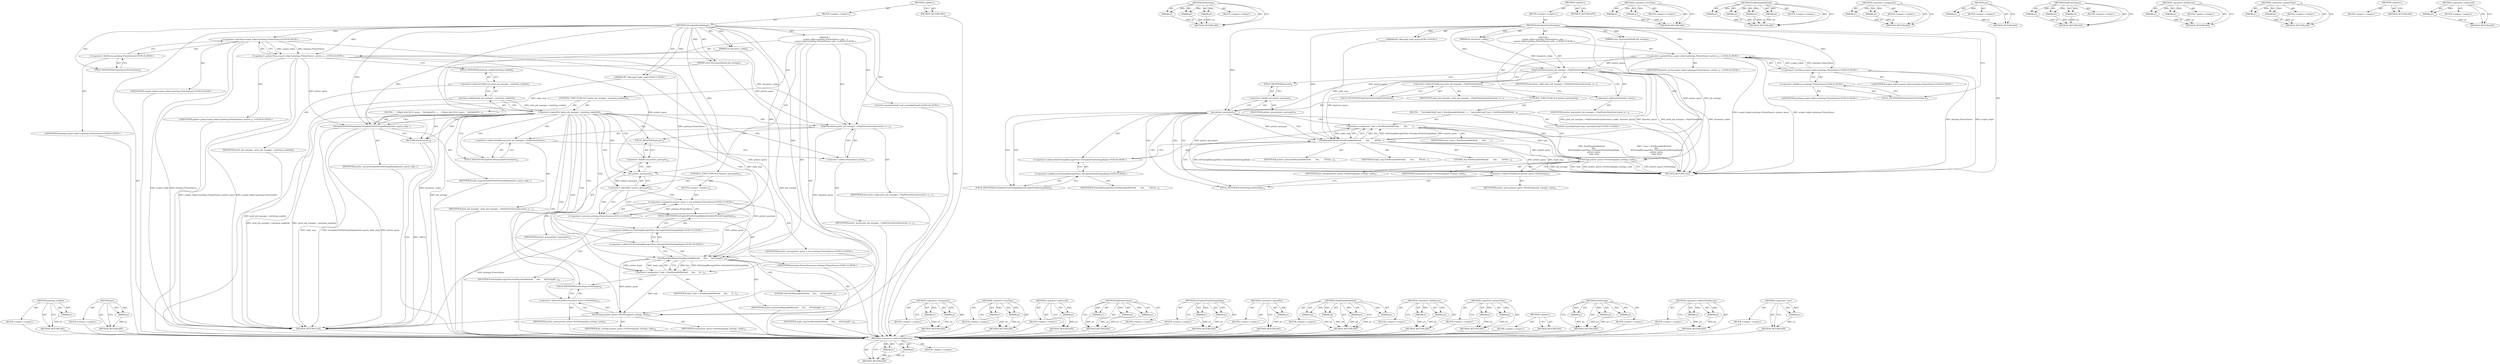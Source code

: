 digraph "&lt;operator&gt;.new" {
vulnerable_96 [label=<(METHOD,&lt;operator&gt;.indirectFieldAccess)>];
vulnerable_97 [label=<(PARAM,p1)>];
vulnerable_98 [label=<(PARAM,p2)>];
vulnerable_99 [label=<(BLOCK,&lt;empty&gt;,&lt;empty&gt;)>];
vulnerable_100 [label=<(METHOD_RETURN,ANY)>];
vulnerable_121 [label=<(METHOD,SetSettings)>];
vulnerable_122 [label=<(PARAM,p1)>];
vulnerable_123 [label=<(PARAM,p2)>];
vulnerable_124 [label=<(PARAM,p3)>];
vulnerable_125 [label=<(BLOCK,&lt;empty&gt;,&lt;empty&gt;)>];
vulnerable_126 [label=<(METHOD_RETURN,ANY)>];
vulnerable_6 [label=<(METHOD,&lt;global&gt;)<SUB>1</SUB>>];
vulnerable_7 [label=<(BLOCK,&lt;empty&gt;,&lt;empty&gt;)<SUB>1</SUB>>];
vulnerable_8 [label=<(METHOD,OnUpdatePrintSettings)<SUB>1</SUB>>];
vulnerable_9 [label=<(PARAM,int document_cookie)<SUB>2</SUB>>];
vulnerable_10 [label=<(PARAM,const DictionaryValue&amp; job_settings)<SUB>2</SUB>>];
vulnerable_11 [label="<(PARAM,IPC::Message* reply_msg)<SUB>3</SUB>>"];
vulnerable_12 [label="<(BLOCK,{
   scoped_refptr&lt;printing::PrinterQuery&gt; prin...,{
   scoped_refptr&lt;printing::PrinterQuery&gt; prin...)<SUB>3</SUB>>"];
vulnerable_13 [label="<(&lt;operator&gt;.greaterThan,scoped_refptr&lt;printing::PrinterQuery&gt; printer_q...)<SUB>4</SUB>>"];
vulnerable_14 [label="<(&lt;operator&gt;.lessThan,scoped_refptr&lt;printing::PrinterQuery)<SUB>4</SUB>>"];
vulnerable_15 [label="<(IDENTIFIER,scoped_refptr,scoped_refptr&lt;printing::PrinterQuery)<SUB>4</SUB>>"];
vulnerable_16 [label="<(&lt;operator&gt;.fieldAccess,printing::PrinterQuery)<SUB>4</SUB>>"];
vulnerable_17 [label="<(IDENTIFIER,printing,scoped_refptr&lt;printing::PrinterQuery)<SUB>4</SUB>>"];
vulnerable_18 [label=<(FIELD_IDENTIFIER,PrinterQuery,PrinterQuery)<SUB>4</SUB>>];
vulnerable_19 [label="<(IDENTIFIER,printer_query,scoped_refptr&lt;printing::PrinterQuery&gt; printer_q...)<SUB>4</SUB>>"];
vulnerable_20 [label=<(PopPrinterQuery,print_job_manager_-&gt;PopPrinterQuery(document_co...)<SUB>5</SUB>>];
vulnerable_21 [label=<(&lt;operator&gt;.indirectFieldAccess,print_job_manager_-&gt;PopPrinterQuery)<SUB>5</SUB>>];
vulnerable_22 [label=<(IDENTIFIER,print_job_manager_,print_job_manager_-&gt;PopPrinterQuery(document_co...)<SUB>5</SUB>>];
vulnerable_23 [label=<(FIELD_IDENTIFIER,PopPrinterQuery,PopPrinterQuery)<SUB>5</SUB>>];
vulnerable_24 [label=<(IDENTIFIER,document_cookie,print_job_manager_-&gt;PopPrinterQuery(document_co...)<SUB>5</SUB>>];
vulnerable_25 [label=<(&lt;operator&gt;.addressOf,&amp;printer_query)<SUB>5</SUB>>];
vulnerable_26 [label=<(IDENTIFIER,printer_query,print_job_manager_-&gt;PopPrinterQuery(document_co...)<SUB>5</SUB>>];
vulnerable_27 [label=<(CONTROL_STRUCTURE,IF,if (printer_query.get()))<SUB>6</SUB>>];
vulnerable_28 [label=<(get,printer_query.get())<SUB>6</SUB>>];
vulnerable_29 [label=<(&lt;operator&gt;.fieldAccess,printer_query.get)<SUB>6</SUB>>];
vulnerable_30 [label=<(IDENTIFIER,printer_query,printer_query.get())<SUB>6</SUB>>];
vulnerable_31 [label=<(FIELD_IDENTIFIER,get,get)<SUB>6</SUB>>];
vulnerable_32 [label=<(BLOCK,{
    CancelableTask* task = NewRunnableMethod(...,{
    CancelableTask* task = NewRunnableMethod(...)<SUB>6</SUB>>];
vulnerable_33 [label="<(LOCAL,CancelableTask* task: CancelableTask*)<SUB>7</SUB>>"];
vulnerable_34 [label=<(&lt;operator&gt;.assignment,* task = NewRunnableMethod(
        this,
     ...)<SUB>7</SUB>>];
vulnerable_35 [label=<(IDENTIFIER,task,* task = NewRunnableMethod(
        this,
     ...)<SUB>7</SUB>>];
vulnerable_36 [label=<(NewRunnableMethod,NewRunnableMethod(
        this,
        &amp;Print...)<SUB>7</SUB>>];
vulnerable_37 [label=<(LITERAL,this,NewRunnableMethod(
        this,
        &amp;Print...)<SUB>8</SUB>>];
vulnerable_38 [label="<(&lt;operator&gt;.addressOf,&amp;PrintingMessageFilter::OnUpdatePrintSettingsReply)<SUB>9</SUB>>"];
vulnerable_39 [label="<(&lt;operator&gt;.fieldAccess,PrintingMessageFilter::OnUpdatePrintSettingsReply)<SUB>9</SUB>>"];
vulnerable_40 [label=<(IDENTIFIER,PrintingMessageFilter,NewRunnableMethod(
        this,
        &amp;Print...)<SUB>9</SUB>>];
vulnerable_41 [label=<(FIELD_IDENTIFIER,OnUpdatePrintSettingsReply,OnUpdatePrintSettingsReply)<SUB>9</SUB>>];
vulnerable_42 [label=<(IDENTIFIER,printer_query,NewRunnableMethod(
        this,
        &amp;Print...)<SUB>10</SUB>>];
vulnerable_43 [label=<(IDENTIFIER,reply_msg,NewRunnableMethod(
        this,
        &amp;Print...)<SUB>11</SUB>>];
vulnerable_44 [label=<(SetSettings,printer_query-&gt;SetSettings(job_settings, task))<SUB>12</SUB>>];
vulnerable_45 [label=<(&lt;operator&gt;.indirectFieldAccess,printer_query-&gt;SetSettings)<SUB>12</SUB>>];
vulnerable_46 [label=<(IDENTIFIER,printer_query,printer_query-&gt;SetSettings(job_settings, task))<SUB>12</SUB>>];
vulnerable_47 [label=<(FIELD_IDENTIFIER,SetSettings,SetSettings)<SUB>12</SUB>>];
vulnerable_48 [label=<(IDENTIFIER,job_settings,printer_query-&gt;SetSettings(job_settings, task))<SUB>12</SUB>>];
vulnerable_49 [label=<(IDENTIFIER,task,printer_query-&gt;SetSettings(job_settings, task))<SUB>12</SUB>>];
vulnerable_50 [label=<(METHOD_RETURN,void)<SUB>1</SUB>>];
vulnerable_52 [label=<(METHOD_RETURN,ANY)<SUB>1</SUB>>];
vulnerable_80 [label=<(METHOD,&lt;operator&gt;.lessThan)>];
vulnerable_81 [label=<(PARAM,p1)>];
vulnerable_82 [label=<(PARAM,p2)>];
vulnerable_83 [label=<(BLOCK,&lt;empty&gt;,&lt;empty&gt;)>];
vulnerable_84 [label=<(METHOD_RETURN,ANY)>];
vulnerable_114 [label=<(METHOD,NewRunnableMethod)>];
vulnerable_115 [label=<(PARAM,p1)>];
vulnerable_116 [label=<(PARAM,p2)>];
vulnerable_117 [label=<(PARAM,p3)>];
vulnerable_118 [label=<(PARAM,p4)>];
vulnerable_119 [label=<(BLOCK,&lt;empty&gt;,&lt;empty&gt;)>];
vulnerable_120 [label=<(METHOD_RETURN,ANY)>];
vulnerable_109 [label=<(METHOD,&lt;operator&gt;.assignment)>];
vulnerable_110 [label=<(PARAM,p1)>];
vulnerable_111 [label=<(PARAM,p2)>];
vulnerable_112 [label=<(BLOCK,&lt;empty&gt;,&lt;empty&gt;)>];
vulnerable_113 [label=<(METHOD_RETURN,ANY)>];
vulnerable_105 [label=<(METHOD,get)>];
vulnerable_106 [label=<(PARAM,p1)>];
vulnerable_107 [label=<(BLOCK,&lt;empty&gt;,&lt;empty&gt;)>];
vulnerable_108 [label=<(METHOD_RETURN,ANY)>];
vulnerable_90 [label=<(METHOD,PopPrinterQuery)>];
vulnerable_91 [label=<(PARAM,p1)>];
vulnerable_92 [label=<(PARAM,p2)>];
vulnerable_93 [label=<(PARAM,p3)>];
vulnerable_94 [label=<(BLOCK,&lt;empty&gt;,&lt;empty&gt;)>];
vulnerable_95 [label=<(METHOD_RETURN,ANY)>];
vulnerable_85 [label=<(METHOD,&lt;operator&gt;.fieldAccess)>];
vulnerable_86 [label=<(PARAM,p1)>];
vulnerable_87 [label=<(PARAM,p2)>];
vulnerable_88 [label=<(BLOCK,&lt;empty&gt;,&lt;empty&gt;)>];
vulnerable_89 [label=<(METHOD_RETURN,ANY)>];
vulnerable_75 [label=<(METHOD,&lt;operator&gt;.greaterThan)>];
vulnerable_76 [label=<(PARAM,p1)>];
vulnerable_77 [label=<(PARAM,p2)>];
vulnerable_78 [label=<(BLOCK,&lt;empty&gt;,&lt;empty&gt;)>];
vulnerable_79 [label=<(METHOD_RETURN,ANY)>];
vulnerable_69 [label=<(METHOD,&lt;global&gt;)<SUB>1</SUB>>];
vulnerable_70 [label=<(BLOCK,&lt;empty&gt;,&lt;empty&gt;)>];
vulnerable_71 [label=<(METHOD_RETURN,ANY)>];
vulnerable_101 [label=<(METHOD,&lt;operator&gt;.addressOf)>];
vulnerable_102 [label=<(PARAM,p1)>];
vulnerable_103 [label=<(BLOCK,&lt;empty&gt;,&lt;empty&gt;)>];
vulnerable_104 [label=<(METHOD_RETURN,ANY)>];
fixed_112 [label=<(METHOD,printing_enabled)>];
fixed_113 [label=<(PARAM,p1)>];
fixed_114 [label=<(BLOCK,&lt;empty&gt;,&lt;empty&gt;)>];
fixed_115 [label=<(METHOD_RETURN,ANY)>];
fixed_136 [label=<(METHOD,get)>];
fixed_137 [label=<(PARAM,p1)>];
fixed_138 [label=<(BLOCK,&lt;empty&gt;,&lt;empty&gt;)>];
fixed_139 [label=<(METHOD_RETURN,ANY)>];
fixed_6 [label=<(METHOD,&lt;global&gt;)<SUB>1</SUB>>];
fixed_7 [label=<(BLOCK,&lt;empty&gt;,&lt;empty&gt;)<SUB>1</SUB>>];
fixed_8 [label=<(METHOD,OnUpdatePrintSettings)<SUB>1</SUB>>];
fixed_9 [label=<(PARAM,int document_cookie)<SUB>2</SUB>>];
fixed_10 [label=<(PARAM,const DictionaryValue&amp; job_settings)<SUB>2</SUB>>];
fixed_11 [label="<(PARAM,IPC::Message* reply_msg)<SUB>3</SUB>>"];
fixed_12 [label="<(BLOCK,{
   scoped_refptr&lt;printing::PrinterQuery&gt; prin...,{
   scoped_refptr&lt;printing::PrinterQuery&gt; prin...)<SUB>3</SUB>>"];
fixed_13 [label="<(&lt;operator&gt;.greaterThan,scoped_refptr&lt;printing::PrinterQuery&gt; printer_q...)<SUB>4</SUB>>"];
fixed_14 [label="<(&lt;operator&gt;.lessThan,scoped_refptr&lt;printing::PrinterQuery)<SUB>4</SUB>>"];
fixed_15 [label="<(IDENTIFIER,scoped_refptr,scoped_refptr&lt;printing::PrinterQuery)<SUB>4</SUB>>"];
fixed_16 [label="<(&lt;operator&gt;.fieldAccess,printing::PrinterQuery)<SUB>4</SUB>>"];
fixed_17 [label="<(IDENTIFIER,printing,scoped_refptr&lt;printing::PrinterQuery)<SUB>4</SUB>>"];
fixed_18 [label=<(FIELD_IDENTIFIER,PrinterQuery,PrinterQuery)<SUB>4</SUB>>];
fixed_19 [label="<(IDENTIFIER,printer_query,scoped_refptr&lt;printing::PrinterQuery&gt; printer_q...)<SUB>4</SUB>>"];
fixed_20 [label=<(CONTROL_STRUCTURE,IF,if (!print_job_manager_-&gt;printing_enabled()))<SUB>5</SUB>>];
fixed_21 [label=<(&lt;operator&gt;.logicalNot,!print_job_manager_-&gt;printing_enabled())<SUB>5</SUB>>];
fixed_22 [label=<(printing_enabled,print_job_manager_-&gt;printing_enabled())<SUB>5</SUB>>];
fixed_23 [label=<(&lt;operator&gt;.indirectFieldAccess,print_job_manager_-&gt;printing_enabled)<SUB>5</SUB>>];
fixed_24 [label=<(IDENTIFIER,print_job_manager_,print_job_manager_-&gt;printing_enabled())<SUB>5</SUB>>];
fixed_25 [label=<(FIELD_IDENTIFIER,printing_enabled,printing_enabled)<SUB>5</SUB>>];
fixed_26 [label=<(BLOCK,{
    // Reply with NULL query.
    OnUpdatePri...,{
    // Reply with NULL query.
    OnUpdatePri...)<SUB>5</SUB>>];
fixed_27 [label=<(OnUpdatePrintSettingsReply,OnUpdatePrintSettingsReply(printer_query, reply...)<SUB>7</SUB>>];
fixed_28 [label=<(IDENTIFIER,printer_query,OnUpdatePrintSettingsReply(printer_query, reply...)<SUB>7</SUB>>];
fixed_29 [label=<(IDENTIFIER,reply_msg,OnUpdatePrintSettingsReply(printer_query, reply...)<SUB>7</SUB>>];
fixed_30 [label=<(RETURN,return;,return;)<SUB>8</SUB>>];
fixed_31 [label=<(PopPrinterQuery,print_job_manager_-&gt;PopPrinterQuery(document_co...)<SUB>11</SUB>>];
fixed_32 [label=<(&lt;operator&gt;.indirectFieldAccess,print_job_manager_-&gt;PopPrinterQuery)<SUB>11</SUB>>];
fixed_33 [label=<(IDENTIFIER,print_job_manager_,print_job_manager_-&gt;PopPrinterQuery(document_co...)<SUB>11</SUB>>];
fixed_34 [label=<(FIELD_IDENTIFIER,PopPrinterQuery,PopPrinterQuery)<SUB>11</SUB>>];
fixed_35 [label=<(IDENTIFIER,document_cookie,print_job_manager_-&gt;PopPrinterQuery(document_co...)<SUB>11</SUB>>];
fixed_36 [label=<(&lt;operator&gt;.addressOf,&amp;printer_query)<SUB>11</SUB>>];
fixed_37 [label=<(IDENTIFIER,printer_query,print_job_manager_-&gt;PopPrinterQuery(document_co...)<SUB>11</SUB>>];
fixed_38 [label=<(CONTROL_STRUCTURE,IF,if (!printer_query.get()))<SUB>12</SUB>>];
fixed_39 [label=<(&lt;operator&gt;.logicalNot,!printer_query.get())<SUB>12</SUB>>];
fixed_40 [label=<(get,printer_query.get())<SUB>12</SUB>>];
fixed_41 [label=<(&lt;operator&gt;.fieldAccess,printer_query.get)<SUB>12</SUB>>];
fixed_42 [label=<(IDENTIFIER,printer_query,printer_query.get())<SUB>12</SUB>>];
fixed_43 [label=<(FIELD_IDENTIFIER,get,get)<SUB>12</SUB>>];
fixed_44 [label=<(BLOCK,&lt;empty&gt;,&lt;empty&gt;)<SUB>13</SUB>>];
fixed_45 [label="<(&lt;operator&gt;.assignment,printer_query = new printing::PrinterQuery)<SUB>13</SUB>>"];
fixed_46 [label="<(IDENTIFIER,printer_query,printer_query = new printing::PrinterQuery)<SUB>13</SUB>>"];
fixed_47 [label="<(&lt;operator&gt;.new,new printing::PrinterQuery)<SUB>13</SUB>>"];
fixed_48 [label="<(IDENTIFIER,printing::PrinterQuery,new printing::PrinterQuery)<SUB>13</SUB>>"];
fixed_49 [label="<(LOCAL,CancelableTask* task: CancelableTask*)<SUB>14</SUB>>"];
fixed_50 [label=<(&lt;operator&gt;.assignment,* task = NewRunnableMethod(
      this,
      &amp;...)<SUB>14</SUB>>];
fixed_51 [label=<(IDENTIFIER,task,* task = NewRunnableMethod(
      this,
      &amp;...)<SUB>14</SUB>>];
fixed_52 [label=<(NewRunnableMethod,NewRunnableMethod(
      this,
      &amp;PrintingM...)<SUB>14</SUB>>];
fixed_53 [label=<(LITERAL,this,NewRunnableMethod(
      this,
      &amp;PrintingM...)<SUB>15</SUB>>];
fixed_54 [label="<(&lt;operator&gt;.addressOf,&amp;PrintingMessageFilter::OnUpdatePrintSettingsReply)<SUB>16</SUB>>"];
fixed_55 [label="<(&lt;operator&gt;.fieldAccess,PrintingMessageFilter::OnUpdatePrintSettingsReply)<SUB>16</SUB>>"];
fixed_56 [label=<(IDENTIFIER,PrintingMessageFilter,NewRunnableMethod(
      this,
      &amp;PrintingM...)<SUB>16</SUB>>];
fixed_57 [label=<(FIELD_IDENTIFIER,OnUpdatePrintSettingsReply,OnUpdatePrintSettingsReply)<SUB>16</SUB>>];
fixed_58 [label=<(IDENTIFIER,printer_query,NewRunnableMethod(
      this,
      &amp;PrintingM...)<SUB>17</SUB>>];
fixed_59 [label=<(IDENTIFIER,reply_msg,NewRunnableMethod(
      this,
      &amp;PrintingM...)<SUB>18</SUB>>];
fixed_60 [label=<(SetSettings,printer_query-&gt;SetSettings(job_settings, task))<SUB>19</SUB>>];
fixed_61 [label=<(&lt;operator&gt;.indirectFieldAccess,printer_query-&gt;SetSettings)<SUB>19</SUB>>];
fixed_62 [label=<(IDENTIFIER,printer_query,printer_query-&gt;SetSettings(job_settings, task))<SUB>19</SUB>>];
fixed_63 [label=<(FIELD_IDENTIFIER,SetSettings,SetSettings)<SUB>19</SUB>>];
fixed_64 [label=<(IDENTIFIER,job_settings,printer_query-&gt;SetSettings(job_settings, task))<SUB>19</SUB>>];
fixed_65 [label=<(IDENTIFIER,task,printer_query-&gt;SetSettings(job_settings, task))<SUB>19</SUB>>];
fixed_66 [label=<(METHOD_RETURN,void)<SUB>1</SUB>>];
fixed_68 [label=<(METHOD_RETURN,ANY)<SUB>1</SUB>>];
fixed_140 [label=<(METHOD,&lt;operator&gt;.assignment)>];
fixed_141 [label=<(PARAM,p1)>];
fixed_142 [label=<(PARAM,p2)>];
fixed_143 [label=<(BLOCK,&lt;empty&gt;,&lt;empty&gt;)>];
fixed_144 [label=<(METHOD_RETURN,ANY)>];
fixed_98 [label=<(METHOD,&lt;operator&gt;.lessThan)>];
fixed_99 [label=<(PARAM,p1)>];
fixed_100 [label=<(PARAM,p2)>];
fixed_101 [label=<(BLOCK,&lt;empty&gt;,&lt;empty&gt;)>];
fixed_102 [label=<(METHOD_RETURN,ANY)>];
fixed_132 [label=<(METHOD,&lt;operator&gt;.addressOf)>];
fixed_133 [label=<(PARAM,p1)>];
fixed_134 [label=<(BLOCK,&lt;empty&gt;,&lt;empty&gt;)>];
fixed_135 [label=<(METHOD_RETURN,ANY)>];
fixed_126 [label=<(METHOD,PopPrinterQuery)>];
fixed_127 [label=<(PARAM,p1)>];
fixed_128 [label=<(PARAM,p2)>];
fixed_129 [label=<(PARAM,p3)>];
fixed_130 [label=<(BLOCK,&lt;empty&gt;,&lt;empty&gt;)>];
fixed_131 [label=<(METHOD_RETURN,ANY)>];
fixed_121 [label=<(METHOD,OnUpdatePrintSettingsReply)>];
fixed_122 [label=<(PARAM,p1)>];
fixed_123 [label=<(PARAM,p2)>];
fixed_124 [label=<(BLOCK,&lt;empty&gt;,&lt;empty&gt;)>];
fixed_125 [label=<(METHOD_RETURN,ANY)>];
fixed_108 [label=<(METHOD,&lt;operator&gt;.logicalNot)>];
fixed_109 [label=<(PARAM,p1)>];
fixed_110 [label=<(BLOCK,&lt;empty&gt;,&lt;empty&gt;)>];
fixed_111 [label=<(METHOD_RETURN,ANY)>];
fixed_149 [label=<(METHOD,NewRunnableMethod)>];
fixed_150 [label=<(PARAM,p1)>];
fixed_151 [label=<(PARAM,p2)>];
fixed_152 [label=<(PARAM,p3)>];
fixed_153 [label=<(PARAM,p4)>];
fixed_154 [label=<(BLOCK,&lt;empty&gt;,&lt;empty&gt;)>];
fixed_155 [label=<(METHOD_RETURN,ANY)>];
fixed_103 [label=<(METHOD,&lt;operator&gt;.fieldAccess)>];
fixed_104 [label=<(PARAM,p1)>];
fixed_105 [label=<(PARAM,p2)>];
fixed_106 [label=<(BLOCK,&lt;empty&gt;,&lt;empty&gt;)>];
fixed_107 [label=<(METHOD_RETURN,ANY)>];
fixed_93 [label=<(METHOD,&lt;operator&gt;.greaterThan)>];
fixed_94 [label=<(PARAM,p1)>];
fixed_95 [label=<(PARAM,p2)>];
fixed_96 [label=<(BLOCK,&lt;empty&gt;,&lt;empty&gt;)>];
fixed_97 [label=<(METHOD_RETURN,ANY)>];
fixed_87 [label=<(METHOD,&lt;global&gt;)<SUB>1</SUB>>];
fixed_88 [label=<(BLOCK,&lt;empty&gt;,&lt;empty&gt;)>];
fixed_89 [label=<(METHOD_RETURN,ANY)>];
fixed_156 [label=<(METHOD,SetSettings)>];
fixed_157 [label=<(PARAM,p1)>];
fixed_158 [label=<(PARAM,p2)>];
fixed_159 [label=<(PARAM,p3)>];
fixed_160 [label=<(BLOCK,&lt;empty&gt;,&lt;empty&gt;)>];
fixed_161 [label=<(METHOD_RETURN,ANY)>];
fixed_116 [label=<(METHOD,&lt;operator&gt;.indirectFieldAccess)>];
fixed_117 [label=<(PARAM,p1)>];
fixed_118 [label=<(PARAM,p2)>];
fixed_119 [label=<(BLOCK,&lt;empty&gt;,&lt;empty&gt;)>];
fixed_120 [label=<(METHOD_RETURN,ANY)>];
fixed_145 [label=<(METHOD,&lt;operator&gt;.new)>];
fixed_146 [label=<(PARAM,p1)>];
fixed_147 [label=<(BLOCK,&lt;empty&gt;,&lt;empty&gt;)>];
fixed_148 [label=<(METHOD_RETURN,ANY)>];
vulnerable_96 -> vulnerable_97  [key=0, label="AST: "];
vulnerable_96 -> vulnerable_97  [key=1, label="DDG: "];
vulnerable_96 -> vulnerable_99  [key=0, label="AST: "];
vulnerable_96 -> vulnerable_98  [key=0, label="AST: "];
vulnerable_96 -> vulnerable_98  [key=1, label="DDG: "];
vulnerable_96 -> vulnerable_100  [key=0, label="AST: "];
vulnerable_96 -> vulnerable_100  [key=1, label="CFG: "];
vulnerable_97 -> vulnerable_100  [key=0, label="DDG: p1"];
vulnerable_98 -> vulnerable_100  [key=0, label="DDG: p2"];
vulnerable_121 -> vulnerable_122  [key=0, label="AST: "];
vulnerable_121 -> vulnerable_122  [key=1, label="DDG: "];
vulnerable_121 -> vulnerable_125  [key=0, label="AST: "];
vulnerable_121 -> vulnerable_123  [key=0, label="AST: "];
vulnerable_121 -> vulnerable_123  [key=1, label="DDG: "];
vulnerable_121 -> vulnerable_126  [key=0, label="AST: "];
vulnerable_121 -> vulnerable_126  [key=1, label="CFG: "];
vulnerable_121 -> vulnerable_124  [key=0, label="AST: "];
vulnerable_121 -> vulnerable_124  [key=1, label="DDG: "];
vulnerable_122 -> vulnerable_126  [key=0, label="DDG: p1"];
vulnerable_123 -> vulnerable_126  [key=0, label="DDG: p2"];
vulnerable_124 -> vulnerable_126  [key=0, label="DDG: p3"];
vulnerable_6 -> vulnerable_7  [key=0, label="AST: "];
vulnerable_6 -> vulnerable_52  [key=0, label="AST: "];
vulnerable_6 -> vulnerable_52  [key=1, label="CFG: "];
vulnerable_7 -> vulnerable_8  [key=0, label="AST: "];
vulnerable_8 -> vulnerable_9  [key=0, label="AST: "];
vulnerable_8 -> vulnerable_9  [key=1, label="DDG: "];
vulnerable_8 -> vulnerable_10  [key=0, label="AST: "];
vulnerable_8 -> vulnerable_10  [key=1, label="DDG: "];
vulnerable_8 -> vulnerable_11  [key=0, label="AST: "];
vulnerable_8 -> vulnerable_11  [key=1, label="DDG: "];
vulnerable_8 -> vulnerable_12  [key=0, label="AST: "];
vulnerable_8 -> vulnerable_50  [key=0, label="AST: "];
vulnerable_8 -> vulnerable_18  [key=0, label="CFG: "];
vulnerable_8 -> vulnerable_13  [key=0, label="DDG: "];
vulnerable_8 -> vulnerable_20  [key=0, label="DDG: "];
vulnerable_8 -> vulnerable_14  [key=0, label="DDG: "];
vulnerable_8 -> vulnerable_28  [key=0, label="DDG: "];
vulnerable_8 -> vulnerable_44  [key=0, label="DDG: "];
vulnerable_8 -> vulnerable_36  [key=0, label="DDG: "];
vulnerable_9 -> vulnerable_20  [key=0, label="DDG: document_cookie"];
vulnerable_10 -> vulnerable_44  [key=0, label="DDG: job_settings"];
vulnerable_11 -> vulnerable_36  [key=0, label="DDG: reply_msg"];
vulnerable_12 -> vulnerable_13  [key=0, label="AST: "];
vulnerable_12 -> vulnerable_20  [key=0, label="AST: "];
vulnerable_12 -> vulnerable_27  [key=0, label="AST: "];
vulnerable_13 -> vulnerable_14  [key=0, label="AST: "];
vulnerable_13 -> vulnerable_19  [key=0, label="AST: "];
vulnerable_13 -> vulnerable_23  [key=0, label="CFG: "];
vulnerable_13 -> vulnerable_50  [key=0, label="DDG: scoped_refptr&lt;printing::PrinterQuery"];
vulnerable_13 -> vulnerable_50  [key=1, label="DDG: scoped_refptr&lt;printing::PrinterQuery&gt; printer_query"];
vulnerable_13 -> vulnerable_20  [key=0, label="DDG: printer_query"];
vulnerable_13 -> vulnerable_28  [key=0, label="DDG: printer_query"];
vulnerable_13 -> vulnerable_36  [key=0, label="DDG: printer_query"];
vulnerable_14 -> vulnerable_15  [key=0, label="AST: "];
vulnerable_14 -> vulnerable_16  [key=0, label="AST: "];
vulnerable_14 -> vulnerable_13  [key=0, label="CFG: "];
vulnerable_14 -> vulnerable_13  [key=1, label="DDG: scoped_refptr"];
vulnerable_14 -> vulnerable_13  [key=2, label="DDG: printing::PrinterQuery"];
vulnerable_14 -> vulnerable_50  [key=0, label="DDG: printing::PrinterQuery"];
vulnerable_14 -> vulnerable_50  [key=1, label="DDG: scoped_refptr"];
vulnerable_16 -> vulnerable_17  [key=0, label="AST: "];
vulnerable_16 -> vulnerable_18  [key=0, label="AST: "];
vulnerable_16 -> vulnerable_14  [key=0, label="CFG: "];
vulnerable_18 -> vulnerable_16  [key=0, label="CFG: "];
vulnerable_20 -> vulnerable_21  [key=0, label="AST: "];
vulnerable_20 -> vulnerable_24  [key=0, label="AST: "];
vulnerable_20 -> vulnerable_25  [key=0, label="AST: "];
vulnerable_20 -> vulnerable_31  [key=0, label="CFG: "];
vulnerable_20 -> vulnerable_50  [key=0, label="DDG: print_job_manager_-&gt;PopPrinterQuery"];
vulnerable_20 -> vulnerable_50  [key=1, label="DDG: document_cookie"];
vulnerable_20 -> vulnerable_50  [key=2, label="DDG: &amp;printer_query"];
vulnerable_20 -> vulnerable_50  [key=3, label="DDG: print_job_manager_-&gt;PopPrinterQuery(document_cookie, &amp;printer_query)"];
vulnerable_20 -> vulnerable_36  [key=0, label="DDG: &amp;printer_query"];
vulnerable_21 -> vulnerable_22  [key=0, label="AST: "];
vulnerable_21 -> vulnerable_23  [key=0, label="AST: "];
vulnerable_21 -> vulnerable_25  [key=0, label="CFG: "];
vulnerable_23 -> vulnerable_21  [key=0, label="CFG: "];
vulnerable_25 -> vulnerable_26  [key=0, label="AST: "];
vulnerable_25 -> vulnerable_20  [key=0, label="CFG: "];
vulnerable_27 -> vulnerable_28  [key=0, label="AST: "];
vulnerable_27 -> vulnerable_32  [key=0, label="AST: "];
vulnerable_28 -> vulnerable_29  [key=0, label="AST: "];
vulnerable_28 -> vulnerable_50  [key=0, label="CFG: "];
vulnerable_28 -> vulnerable_50  [key=1, label="DDG: printer_query.get()"];
vulnerable_28 -> vulnerable_41  [key=0, label="CFG: "];
vulnerable_28 -> vulnerable_41  [key=1, label="CDG: "];
vulnerable_28 -> vulnerable_36  [key=0, label="DDG: printer_query.get"];
vulnerable_28 -> vulnerable_36  [key=1, label="CDG: "];
vulnerable_28 -> vulnerable_47  [key=0, label="CDG: "];
vulnerable_28 -> vulnerable_34  [key=0, label="CDG: "];
vulnerable_28 -> vulnerable_44  [key=0, label="CDG: "];
vulnerable_28 -> vulnerable_38  [key=0, label="CDG: "];
vulnerable_28 -> vulnerable_45  [key=0, label="CDG: "];
vulnerable_28 -> vulnerable_39  [key=0, label="CDG: "];
vulnerable_29 -> vulnerable_30  [key=0, label="AST: "];
vulnerable_29 -> vulnerable_31  [key=0, label="AST: "];
vulnerable_29 -> vulnerable_28  [key=0, label="CFG: "];
vulnerable_31 -> vulnerable_29  [key=0, label="CFG: "];
vulnerable_32 -> vulnerable_33  [key=0, label="AST: "];
vulnerable_32 -> vulnerable_34  [key=0, label="AST: "];
vulnerable_32 -> vulnerable_44  [key=0, label="AST: "];
vulnerable_34 -> vulnerable_35  [key=0, label="AST: "];
vulnerable_34 -> vulnerable_36  [key=0, label="AST: "];
vulnerable_34 -> vulnerable_47  [key=0, label="CFG: "];
vulnerable_34 -> vulnerable_50  [key=0, label="DDG: NewRunnableMethod(
        this,
        &amp;PrintingMessageFilter::OnUpdatePrintSettingsReply,
        printer_query,
        reply_msg)"];
vulnerable_34 -> vulnerable_50  [key=1, label="DDG: * task = NewRunnableMethod(
        this,
        &amp;PrintingMessageFilter::OnUpdatePrintSettingsReply,
        printer_query,
        reply_msg)"];
vulnerable_34 -> vulnerable_44  [key=0, label="DDG: task"];
vulnerable_36 -> vulnerable_37  [key=0, label="AST: "];
vulnerable_36 -> vulnerable_38  [key=0, label="AST: "];
vulnerable_36 -> vulnerable_42  [key=0, label="AST: "];
vulnerable_36 -> vulnerable_43  [key=0, label="AST: "];
vulnerable_36 -> vulnerable_34  [key=0, label="CFG: "];
vulnerable_36 -> vulnerable_34  [key=1, label="DDG: this"];
vulnerable_36 -> vulnerable_34  [key=2, label="DDG: &amp;PrintingMessageFilter::OnUpdatePrintSettingsReply"];
vulnerable_36 -> vulnerable_34  [key=3, label="DDG: printer_query"];
vulnerable_36 -> vulnerable_34  [key=4, label="DDG: reply_msg"];
vulnerable_36 -> vulnerable_50  [key=0, label="DDG: &amp;PrintingMessageFilter::OnUpdatePrintSettingsReply"];
vulnerable_36 -> vulnerable_50  [key=1, label="DDG: printer_query"];
vulnerable_36 -> vulnerable_50  [key=2, label="DDG: reply_msg"];
vulnerable_36 -> vulnerable_44  [key=0, label="DDG: printer_query"];
vulnerable_38 -> vulnerable_39  [key=0, label="AST: "];
vulnerable_38 -> vulnerable_36  [key=0, label="CFG: "];
vulnerable_39 -> vulnerable_40  [key=0, label="AST: "];
vulnerable_39 -> vulnerable_41  [key=0, label="AST: "];
vulnerable_39 -> vulnerable_38  [key=0, label="CFG: "];
vulnerable_41 -> vulnerable_39  [key=0, label="CFG: "];
vulnerable_44 -> vulnerable_45  [key=0, label="AST: "];
vulnerable_44 -> vulnerable_48  [key=0, label="AST: "];
vulnerable_44 -> vulnerable_49  [key=0, label="AST: "];
vulnerable_44 -> vulnerable_50  [key=0, label="CFG: "];
vulnerable_44 -> vulnerable_50  [key=1, label="DDG: printer_query-&gt;SetSettings"];
vulnerable_44 -> vulnerable_50  [key=2, label="DDG: job_settings"];
vulnerable_44 -> vulnerable_50  [key=3, label="DDG: task"];
vulnerable_44 -> vulnerable_50  [key=4, label="DDG: printer_query-&gt;SetSettings(job_settings, task)"];
vulnerable_45 -> vulnerable_46  [key=0, label="AST: "];
vulnerable_45 -> vulnerable_47  [key=0, label="AST: "];
vulnerable_45 -> vulnerable_44  [key=0, label="CFG: "];
vulnerable_47 -> vulnerable_45  [key=0, label="CFG: "];
vulnerable_80 -> vulnerable_81  [key=0, label="AST: "];
vulnerable_80 -> vulnerable_81  [key=1, label="DDG: "];
vulnerable_80 -> vulnerable_83  [key=0, label="AST: "];
vulnerable_80 -> vulnerable_82  [key=0, label="AST: "];
vulnerable_80 -> vulnerable_82  [key=1, label="DDG: "];
vulnerable_80 -> vulnerable_84  [key=0, label="AST: "];
vulnerable_80 -> vulnerable_84  [key=1, label="CFG: "];
vulnerable_81 -> vulnerable_84  [key=0, label="DDG: p1"];
vulnerable_82 -> vulnerable_84  [key=0, label="DDG: p2"];
vulnerable_114 -> vulnerable_115  [key=0, label="AST: "];
vulnerable_114 -> vulnerable_115  [key=1, label="DDG: "];
vulnerable_114 -> vulnerable_119  [key=0, label="AST: "];
vulnerable_114 -> vulnerable_116  [key=0, label="AST: "];
vulnerable_114 -> vulnerable_116  [key=1, label="DDG: "];
vulnerable_114 -> vulnerable_120  [key=0, label="AST: "];
vulnerable_114 -> vulnerable_120  [key=1, label="CFG: "];
vulnerable_114 -> vulnerable_117  [key=0, label="AST: "];
vulnerable_114 -> vulnerable_117  [key=1, label="DDG: "];
vulnerable_114 -> vulnerable_118  [key=0, label="AST: "];
vulnerable_114 -> vulnerable_118  [key=1, label="DDG: "];
vulnerable_115 -> vulnerable_120  [key=0, label="DDG: p1"];
vulnerable_116 -> vulnerable_120  [key=0, label="DDG: p2"];
vulnerable_117 -> vulnerable_120  [key=0, label="DDG: p3"];
vulnerable_118 -> vulnerable_120  [key=0, label="DDG: p4"];
vulnerable_109 -> vulnerable_110  [key=0, label="AST: "];
vulnerable_109 -> vulnerable_110  [key=1, label="DDG: "];
vulnerable_109 -> vulnerable_112  [key=0, label="AST: "];
vulnerable_109 -> vulnerable_111  [key=0, label="AST: "];
vulnerable_109 -> vulnerable_111  [key=1, label="DDG: "];
vulnerable_109 -> vulnerable_113  [key=0, label="AST: "];
vulnerable_109 -> vulnerable_113  [key=1, label="CFG: "];
vulnerable_110 -> vulnerable_113  [key=0, label="DDG: p1"];
vulnerable_111 -> vulnerable_113  [key=0, label="DDG: p2"];
vulnerable_105 -> vulnerable_106  [key=0, label="AST: "];
vulnerable_105 -> vulnerable_106  [key=1, label="DDG: "];
vulnerable_105 -> vulnerable_107  [key=0, label="AST: "];
vulnerable_105 -> vulnerable_108  [key=0, label="AST: "];
vulnerable_105 -> vulnerable_108  [key=1, label="CFG: "];
vulnerable_106 -> vulnerable_108  [key=0, label="DDG: p1"];
vulnerable_90 -> vulnerable_91  [key=0, label="AST: "];
vulnerable_90 -> vulnerable_91  [key=1, label="DDG: "];
vulnerable_90 -> vulnerable_94  [key=0, label="AST: "];
vulnerable_90 -> vulnerable_92  [key=0, label="AST: "];
vulnerable_90 -> vulnerable_92  [key=1, label="DDG: "];
vulnerable_90 -> vulnerable_95  [key=0, label="AST: "];
vulnerable_90 -> vulnerable_95  [key=1, label="CFG: "];
vulnerable_90 -> vulnerable_93  [key=0, label="AST: "];
vulnerable_90 -> vulnerable_93  [key=1, label="DDG: "];
vulnerable_91 -> vulnerable_95  [key=0, label="DDG: p1"];
vulnerable_92 -> vulnerable_95  [key=0, label="DDG: p2"];
vulnerable_93 -> vulnerable_95  [key=0, label="DDG: p3"];
vulnerable_85 -> vulnerable_86  [key=0, label="AST: "];
vulnerable_85 -> vulnerable_86  [key=1, label="DDG: "];
vulnerable_85 -> vulnerable_88  [key=0, label="AST: "];
vulnerable_85 -> vulnerable_87  [key=0, label="AST: "];
vulnerable_85 -> vulnerable_87  [key=1, label="DDG: "];
vulnerable_85 -> vulnerable_89  [key=0, label="AST: "];
vulnerable_85 -> vulnerable_89  [key=1, label="CFG: "];
vulnerable_86 -> vulnerable_89  [key=0, label="DDG: p1"];
vulnerable_87 -> vulnerable_89  [key=0, label="DDG: p2"];
vulnerable_75 -> vulnerable_76  [key=0, label="AST: "];
vulnerable_75 -> vulnerable_76  [key=1, label="DDG: "];
vulnerable_75 -> vulnerable_78  [key=0, label="AST: "];
vulnerable_75 -> vulnerable_77  [key=0, label="AST: "];
vulnerable_75 -> vulnerable_77  [key=1, label="DDG: "];
vulnerable_75 -> vulnerable_79  [key=0, label="AST: "];
vulnerable_75 -> vulnerable_79  [key=1, label="CFG: "];
vulnerable_76 -> vulnerable_79  [key=0, label="DDG: p1"];
vulnerable_77 -> vulnerable_79  [key=0, label="DDG: p2"];
vulnerable_69 -> vulnerable_70  [key=0, label="AST: "];
vulnerable_69 -> vulnerable_71  [key=0, label="AST: "];
vulnerable_69 -> vulnerable_71  [key=1, label="CFG: "];
vulnerable_101 -> vulnerable_102  [key=0, label="AST: "];
vulnerable_101 -> vulnerable_102  [key=1, label="DDG: "];
vulnerable_101 -> vulnerable_103  [key=0, label="AST: "];
vulnerable_101 -> vulnerable_104  [key=0, label="AST: "];
vulnerable_101 -> vulnerable_104  [key=1, label="CFG: "];
vulnerable_102 -> vulnerable_104  [key=0, label="DDG: p1"];
fixed_112 -> fixed_113  [key=0, label="AST: "];
fixed_112 -> fixed_113  [key=1, label="DDG: "];
fixed_112 -> fixed_114  [key=0, label="AST: "];
fixed_112 -> fixed_115  [key=0, label="AST: "];
fixed_112 -> fixed_115  [key=1, label="CFG: "];
fixed_113 -> fixed_115  [key=0, label="DDG: p1"];
fixed_114 -> vulnerable_96  [key=0];
fixed_115 -> vulnerable_96  [key=0];
fixed_136 -> fixed_137  [key=0, label="AST: "];
fixed_136 -> fixed_137  [key=1, label="DDG: "];
fixed_136 -> fixed_138  [key=0, label="AST: "];
fixed_136 -> fixed_139  [key=0, label="AST: "];
fixed_136 -> fixed_139  [key=1, label="CFG: "];
fixed_137 -> fixed_139  [key=0, label="DDG: p1"];
fixed_138 -> vulnerable_96  [key=0];
fixed_139 -> vulnerable_96  [key=0];
fixed_6 -> fixed_7  [key=0, label="AST: "];
fixed_6 -> fixed_68  [key=0, label="AST: "];
fixed_6 -> fixed_68  [key=1, label="CFG: "];
fixed_7 -> fixed_8  [key=0, label="AST: "];
fixed_8 -> fixed_9  [key=0, label="AST: "];
fixed_8 -> fixed_9  [key=1, label="DDG: "];
fixed_8 -> fixed_10  [key=0, label="AST: "];
fixed_8 -> fixed_10  [key=1, label="DDG: "];
fixed_8 -> fixed_11  [key=0, label="AST: "];
fixed_8 -> fixed_11  [key=1, label="DDG: "];
fixed_8 -> fixed_12  [key=0, label="AST: "];
fixed_8 -> fixed_66  [key=0, label="AST: "];
fixed_8 -> fixed_18  [key=0, label="CFG: "];
fixed_8 -> fixed_13  [key=0, label="DDG: "];
fixed_8 -> fixed_31  [key=0, label="DDG: "];
fixed_8 -> fixed_60  [key=0, label="DDG: "];
fixed_8 -> fixed_14  [key=0, label="DDG: "];
fixed_8 -> fixed_30  [key=0, label="DDG: "];
fixed_8 -> fixed_52  [key=0, label="DDG: "];
fixed_8 -> fixed_27  [key=0, label="DDG: "];
fixed_8 -> fixed_40  [key=0, label="DDG: "];
fixed_8 -> fixed_47  [key=0, label="DDG: "];
fixed_9 -> fixed_66  [key=0, label="DDG: document_cookie"];
fixed_9 -> fixed_31  [key=0, label="DDG: document_cookie"];
fixed_10 -> fixed_66  [key=0, label="DDG: job_settings"];
fixed_10 -> fixed_60  [key=0, label="DDG: job_settings"];
fixed_11 -> fixed_52  [key=0, label="DDG: reply_msg"];
fixed_11 -> fixed_27  [key=0, label="DDG: reply_msg"];
fixed_12 -> fixed_13  [key=0, label="AST: "];
fixed_12 -> fixed_20  [key=0, label="AST: "];
fixed_12 -> fixed_31  [key=0, label="AST: "];
fixed_12 -> fixed_38  [key=0, label="AST: "];
fixed_12 -> fixed_49  [key=0, label="AST: "];
fixed_12 -> fixed_50  [key=0, label="AST: "];
fixed_12 -> fixed_60  [key=0, label="AST: "];
fixed_13 -> fixed_14  [key=0, label="AST: "];
fixed_13 -> fixed_19  [key=0, label="AST: "];
fixed_13 -> fixed_25  [key=0, label="CFG: "];
fixed_13 -> fixed_66  [key=0, label="DDG: scoped_refptr&lt;printing::PrinterQuery"];
fixed_13 -> fixed_66  [key=1, label="DDG: scoped_refptr&lt;printing::PrinterQuery&gt; printer_query"];
fixed_13 -> fixed_31  [key=0, label="DDG: printer_query"];
fixed_13 -> fixed_52  [key=0, label="DDG: printer_query"];
fixed_13 -> fixed_27  [key=0, label="DDG: printer_query"];
fixed_13 -> fixed_40  [key=0, label="DDG: printer_query"];
fixed_14 -> fixed_15  [key=0, label="AST: "];
fixed_14 -> fixed_16  [key=0, label="AST: "];
fixed_14 -> fixed_13  [key=0, label="CFG: "];
fixed_14 -> fixed_13  [key=1, label="DDG: scoped_refptr"];
fixed_14 -> fixed_13  [key=2, label="DDG: printing::PrinterQuery"];
fixed_14 -> fixed_66  [key=0, label="DDG: printing::PrinterQuery"];
fixed_14 -> fixed_66  [key=1, label="DDG: scoped_refptr"];
fixed_14 -> fixed_47  [key=0, label="DDG: printing::PrinterQuery"];
fixed_15 -> vulnerable_96  [key=0];
fixed_16 -> fixed_17  [key=0, label="AST: "];
fixed_16 -> fixed_18  [key=0, label="AST: "];
fixed_16 -> fixed_14  [key=0, label="CFG: "];
fixed_17 -> vulnerable_96  [key=0];
fixed_18 -> fixed_16  [key=0, label="CFG: "];
fixed_19 -> vulnerable_96  [key=0];
fixed_20 -> fixed_21  [key=0, label="AST: "];
fixed_20 -> fixed_26  [key=0, label="AST: "];
fixed_21 -> fixed_22  [key=0, label="AST: "];
fixed_21 -> fixed_27  [key=0, label="CFG: "];
fixed_21 -> fixed_27  [key=1, label="CDG: "];
fixed_21 -> fixed_34  [key=0, label="CFG: "];
fixed_21 -> fixed_34  [key=1, label="CDG: "];
fixed_21 -> fixed_66  [key=0, label="DDG: print_job_manager_-&gt;printing_enabled()"];
fixed_21 -> fixed_66  [key=1, label="DDG: !print_job_manager_-&gt;printing_enabled()"];
fixed_21 -> fixed_30  [key=0, label="CDG: "];
fixed_21 -> fixed_32  [key=0, label="CDG: "];
fixed_21 -> fixed_60  [key=0, label="CDG: "];
fixed_21 -> fixed_61  [key=0, label="CDG: "];
fixed_21 -> fixed_57  [key=0, label="CDG: "];
fixed_21 -> fixed_36  [key=0, label="CDG: "];
fixed_21 -> fixed_52  [key=0, label="CDG: "];
fixed_21 -> fixed_41  [key=0, label="CDG: "];
fixed_21 -> fixed_63  [key=0, label="CDG: "];
fixed_21 -> fixed_40  [key=0, label="CDG: "];
fixed_21 -> fixed_50  [key=0, label="CDG: "];
fixed_21 -> fixed_55  [key=0, label="CDG: "];
fixed_21 -> fixed_54  [key=0, label="CDG: "];
fixed_21 -> fixed_39  [key=0, label="CDG: "];
fixed_21 -> fixed_31  [key=0, label="CDG: "];
fixed_21 -> fixed_43  [key=0, label="CDG: "];
fixed_22 -> fixed_23  [key=0, label="AST: "];
fixed_22 -> fixed_21  [key=0, label="CFG: "];
fixed_22 -> fixed_21  [key=1, label="DDG: print_job_manager_-&gt;printing_enabled"];
fixed_22 -> fixed_66  [key=0, label="DDG: print_job_manager_-&gt;printing_enabled"];
fixed_23 -> fixed_24  [key=0, label="AST: "];
fixed_23 -> fixed_25  [key=0, label="AST: "];
fixed_23 -> fixed_22  [key=0, label="CFG: "];
fixed_24 -> vulnerable_96  [key=0];
fixed_25 -> fixed_23  [key=0, label="CFG: "];
fixed_26 -> fixed_27  [key=0, label="AST: "];
fixed_26 -> fixed_30  [key=0, label="AST: "];
fixed_27 -> fixed_28  [key=0, label="AST: "];
fixed_27 -> fixed_29  [key=0, label="AST: "];
fixed_27 -> fixed_30  [key=0, label="CFG: "];
fixed_27 -> fixed_66  [key=0, label="DDG: printer_query"];
fixed_27 -> fixed_66  [key=1, label="DDG: reply_msg"];
fixed_27 -> fixed_66  [key=2, label="DDG: OnUpdatePrintSettingsReply(printer_query, reply_msg)"];
fixed_28 -> vulnerable_96  [key=0];
fixed_29 -> vulnerable_96  [key=0];
fixed_30 -> fixed_66  [key=0, label="CFG: "];
fixed_30 -> fixed_66  [key=1, label="DDG: &lt;RET&gt;"];
fixed_31 -> fixed_32  [key=0, label="AST: "];
fixed_31 -> fixed_35  [key=0, label="AST: "];
fixed_31 -> fixed_36  [key=0, label="AST: "];
fixed_31 -> fixed_43  [key=0, label="CFG: "];
fixed_31 -> fixed_52  [key=0, label="DDG: &amp;printer_query"];
fixed_32 -> fixed_33  [key=0, label="AST: "];
fixed_32 -> fixed_34  [key=0, label="AST: "];
fixed_32 -> fixed_36  [key=0, label="CFG: "];
fixed_33 -> vulnerable_96  [key=0];
fixed_34 -> fixed_32  [key=0, label="CFG: "];
fixed_35 -> vulnerable_96  [key=0];
fixed_36 -> fixed_37  [key=0, label="AST: "];
fixed_36 -> fixed_31  [key=0, label="CFG: "];
fixed_37 -> vulnerable_96  [key=0];
fixed_38 -> fixed_39  [key=0, label="AST: "];
fixed_38 -> fixed_44  [key=0, label="AST: "];
fixed_39 -> fixed_40  [key=0, label="AST: "];
fixed_39 -> fixed_47  [key=0, label="CFG: "];
fixed_39 -> fixed_47  [key=1, label="CDG: "];
fixed_39 -> fixed_57  [key=0, label="CFG: "];
fixed_39 -> fixed_45  [key=0, label="CDG: "];
fixed_40 -> fixed_41  [key=0, label="AST: "];
fixed_40 -> fixed_39  [key=0, label="CFG: "];
fixed_40 -> fixed_39  [key=1, label="DDG: printer_query.get"];
fixed_40 -> fixed_52  [key=0, label="DDG: printer_query.get"];
fixed_41 -> fixed_42  [key=0, label="AST: "];
fixed_41 -> fixed_43  [key=0, label="AST: "];
fixed_41 -> fixed_40  [key=0, label="CFG: "];
fixed_42 -> vulnerable_96  [key=0];
fixed_43 -> fixed_41  [key=0, label="CFG: "];
fixed_44 -> fixed_45  [key=0, label="AST: "];
fixed_45 -> fixed_46  [key=0, label="AST: "];
fixed_45 -> fixed_47  [key=0, label="AST: "];
fixed_45 -> fixed_57  [key=0, label="CFG: "];
fixed_45 -> fixed_52  [key=0, label="DDG: printer_query"];
fixed_46 -> vulnerable_96  [key=0];
fixed_47 -> fixed_48  [key=0, label="AST: "];
fixed_47 -> fixed_45  [key=0, label="CFG: "];
fixed_47 -> fixed_45  [key=1, label="DDG: printing::PrinterQuery"];
fixed_47 -> fixed_66  [key=0, label="DDG: printing::PrinterQuery"];
fixed_48 -> vulnerable_96  [key=0];
fixed_49 -> vulnerable_96  [key=0];
fixed_50 -> fixed_51  [key=0, label="AST: "];
fixed_50 -> fixed_52  [key=0, label="AST: "];
fixed_50 -> fixed_63  [key=0, label="CFG: "];
fixed_50 -> fixed_60  [key=0, label="DDG: task"];
fixed_51 -> vulnerable_96  [key=0];
fixed_52 -> fixed_53  [key=0, label="AST: "];
fixed_52 -> fixed_54  [key=0, label="AST: "];
fixed_52 -> fixed_58  [key=0, label="AST: "];
fixed_52 -> fixed_59  [key=0, label="AST: "];
fixed_52 -> fixed_50  [key=0, label="CFG: "];
fixed_52 -> fixed_50  [key=1, label="DDG: this"];
fixed_52 -> fixed_50  [key=2, label="DDG: &amp;PrintingMessageFilter::OnUpdatePrintSettingsReply"];
fixed_52 -> fixed_50  [key=3, label="DDG: printer_query"];
fixed_52 -> fixed_50  [key=4, label="DDG: reply_msg"];
fixed_52 -> fixed_60  [key=0, label="DDG: printer_query"];
fixed_53 -> vulnerable_96  [key=0];
fixed_54 -> fixed_55  [key=0, label="AST: "];
fixed_54 -> fixed_52  [key=0, label="CFG: "];
fixed_55 -> fixed_56  [key=0, label="AST: "];
fixed_55 -> fixed_57  [key=0, label="AST: "];
fixed_55 -> fixed_54  [key=0, label="CFG: "];
fixed_56 -> vulnerable_96  [key=0];
fixed_57 -> fixed_55  [key=0, label="CFG: "];
fixed_58 -> vulnerable_96  [key=0];
fixed_59 -> vulnerable_96  [key=0];
fixed_60 -> fixed_61  [key=0, label="AST: "];
fixed_60 -> fixed_64  [key=0, label="AST: "];
fixed_60 -> fixed_65  [key=0, label="AST: "];
fixed_60 -> fixed_66  [key=0, label="CFG: "];
fixed_61 -> fixed_62  [key=0, label="AST: "];
fixed_61 -> fixed_63  [key=0, label="AST: "];
fixed_61 -> fixed_60  [key=0, label="CFG: "];
fixed_62 -> vulnerable_96  [key=0];
fixed_63 -> fixed_61  [key=0, label="CFG: "];
fixed_64 -> vulnerable_96  [key=0];
fixed_65 -> vulnerable_96  [key=0];
fixed_66 -> vulnerable_96  [key=0];
fixed_68 -> vulnerable_96  [key=0];
fixed_140 -> fixed_141  [key=0, label="AST: "];
fixed_140 -> fixed_141  [key=1, label="DDG: "];
fixed_140 -> fixed_143  [key=0, label="AST: "];
fixed_140 -> fixed_142  [key=0, label="AST: "];
fixed_140 -> fixed_142  [key=1, label="DDG: "];
fixed_140 -> fixed_144  [key=0, label="AST: "];
fixed_140 -> fixed_144  [key=1, label="CFG: "];
fixed_141 -> fixed_144  [key=0, label="DDG: p1"];
fixed_142 -> fixed_144  [key=0, label="DDG: p2"];
fixed_143 -> vulnerable_96  [key=0];
fixed_144 -> vulnerable_96  [key=0];
fixed_98 -> fixed_99  [key=0, label="AST: "];
fixed_98 -> fixed_99  [key=1, label="DDG: "];
fixed_98 -> fixed_101  [key=0, label="AST: "];
fixed_98 -> fixed_100  [key=0, label="AST: "];
fixed_98 -> fixed_100  [key=1, label="DDG: "];
fixed_98 -> fixed_102  [key=0, label="AST: "];
fixed_98 -> fixed_102  [key=1, label="CFG: "];
fixed_99 -> fixed_102  [key=0, label="DDG: p1"];
fixed_100 -> fixed_102  [key=0, label="DDG: p2"];
fixed_101 -> vulnerable_96  [key=0];
fixed_102 -> vulnerable_96  [key=0];
fixed_132 -> fixed_133  [key=0, label="AST: "];
fixed_132 -> fixed_133  [key=1, label="DDG: "];
fixed_132 -> fixed_134  [key=0, label="AST: "];
fixed_132 -> fixed_135  [key=0, label="AST: "];
fixed_132 -> fixed_135  [key=1, label="CFG: "];
fixed_133 -> fixed_135  [key=0, label="DDG: p1"];
fixed_134 -> vulnerable_96  [key=0];
fixed_135 -> vulnerable_96  [key=0];
fixed_126 -> fixed_127  [key=0, label="AST: "];
fixed_126 -> fixed_127  [key=1, label="DDG: "];
fixed_126 -> fixed_130  [key=0, label="AST: "];
fixed_126 -> fixed_128  [key=0, label="AST: "];
fixed_126 -> fixed_128  [key=1, label="DDG: "];
fixed_126 -> fixed_131  [key=0, label="AST: "];
fixed_126 -> fixed_131  [key=1, label="CFG: "];
fixed_126 -> fixed_129  [key=0, label="AST: "];
fixed_126 -> fixed_129  [key=1, label="DDG: "];
fixed_127 -> fixed_131  [key=0, label="DDG: p1"];
fixed_128 -> fixed_131  [key=0, label="DDG: p2"];
fixed_129 -> fixed_131  [key=0, label="DDG: p3"];
fixed_130 -> vulnerable_96  [key=0];
fixed_131 -> vulnerable_96  [key=0];
fixed_121 -> fixed_122  [key=0, label="AST: "];
fixed_121 -> fixed_122  [key=1, label="DDG: "];
fixed_121 -> fixed_124  [key=0, label="AST: "];
fixed_121 -> fixed_123  [key=0, label="AST: "];
fixed_121 -> fixed_123  [key=1, label="DDG: "];
fixed_121 -> fixed_125  [key=0, label="AST: "];
fixed_121 -> fixed_125  [key=1, label="CFG: "];
fixed_122 -> fixed_125  [key=0, label="DDG: p1"];
fixed_123 -> fixed_125  [key=0, label="DDG: p2"];
fixed_124 -> vulnerable_96  [key=0];
fixed_125 -> vulnerable_96  [key=0];
fixed_108 -> fixed_109  [key=0, label="AST: "];
fixed_108 -> fixed_109  [key=1, label="DDG: "];
fixed_108 -> fixed_110  [key=0, label="AST: "];
fixed_108 -> fixed_111  [key=0, label="AST: "];
fixed_108 -> fixed_111  [key=1, label="CFG: "];
fixed_109 -> fixed_111  [key=0, label="DDG: p1"];
fixed_110 -> vulnerable_96  [key=0];
fixed_111 -> vulnerable_96  [key=0];
fixed_149 -> fixed_150  [key=0, label="AST: "];
fixed_149 -> fixed_150  [key=1, label="DDG: "];
fixed_149 -> fixed_154  [key=0, label="AST: "];
fixed_149 -> fixed_151  [key=0, label="AST: "];
fixed_149 -> fixed_151  [key=1, label="DDG: "];
fixed_149 -> fixed_155  [key=0, label="AST: "];
fixed_149 -> fixed_155  [key=1, label="CFG: "];
fixed_149 -> fixed_152  [key=0, label="AST: "];
fixed_149 -> fixed_152  [key=1, label="DDG: "];
fixed_149 -> fixed_153  [key=0, label="AST: "];
fixed_149 -> fixed_153  [key=1, label="DDG: "];
fixed_150 -> fixed_155  [key=0, label="DDG: p1"];
fixed_151 -> fixed_155  [key=0, label="DDG: p2"];
fixed_152 -> fixed_155  [key=0, label="DDG: p3"];
fixed_153 -> fixed_155  [key=0, label="DDG: p4"];
fixed_154 -> vulnerable_96  [key=0];
fixed_155 -> vulnerable_96  [key=0];
fixed_103 -> fixed_104  [key=0, label="AST: "];
fixed_103 -> fixed_104  [key=1, label="DDG: "];
fixed_103 -> fixed_106  [key=0, label="AST: "];
fixed_103 -> fixed_105  [key=0, label="AST: "];
fixed_103 -> fixed_105  [key=1, label="DDG: "];
fixed_103 -> fixed_107  [key=0, label="AST: "];
fixed_103 -> fixed_107  [key=1, label="CFG: "];
fixed_104 -> fixed_107  [key=0, label="DDG: p1"];
fixed_105 -> fixed_107  [key=0, label="DDG: p2"];
fixed_106 -> vulnerable_96  [key=0];
fixed_107 -> vulnerable_96  [key=0];
fixed_93 -> fixed_94  [key=0, label="AST: "];
fixed_93 -> fixed_94  [key=1, label="DDG: "];
fixed_93 -> fixed_96  [key=0, label="AST: "];
fixed_93 -> fixed_95  [key=0, label="AST: "];
fixed_93 -> fixed_95  [key=1, label="DDG: "];
fixed_93 -> fixed_97  [key=0, label="AST: "];
fixed_93 -> fixed_97  [key=1, label="CFG: "];
fixed_94 -> fixed_97  [key=0, label="DDG: p1"];
fixed_95 -> fixed_97  [key=0, label="DDG: p2"];
fixed_96 -> vulnerable_96  [key=0];
fixed_97 -> vulnerable_96  [key=0];
fixed_87 -> fixed_88  [key=0, label="AST: "];
fixed_87 -> fixed_89  [key=0, label="AST: "];
fixed_87 -> fixed_89  [key=1, label="CFG: "];
fixed_88 -> vulnerable_96  [key=0];
fixed_89 -> vulnerable_96  [key=0];
fixed_156 -> fixed_157  [key=0, label="AST: "];
fixed_156 -> fixed_157  [key=1, label="DDG: "];
fixed_156 -> fixed_160  [key=0, label="AST: "];
fixed_156 -> fixed_158  [key=0, label="AST: "];
fixed_156 -> fixed_158  [key=1, label="DDG: "];
fixed_156 -> fixed_161  [key=0, label="AST: "];
fixed_156 -> fixed_161  [key=1, label="CFG: "];
fixed_156 -> fixed_159  [key=0, label="AST: "];
fixed_156 -> fixed_159  [key=1, label="DDG: "];
fixed_157 -> fixed_161  [key=0, label="DDG: p1"];
fixed_158 -> fixed_161  [key=0, label="DDG: p2"];
fixed_159 -> fixed_161  [key=0, label="DDG: p3"];
fixed_160 -> vulnerable_96  [key=0];
fixed_161 -> vulnerable_96  [key=0];
fixed_116 -> fixed_117  [key=0, label="AST: "];
fixed_116 -> fixed_117  [key=1, label="DDG: "];
fixed_116 -> fixed_119  [key=0, label="AST: "];
fixed_116 -> fixed_118  [key=0, label="AST: "];
fixed_116 -> fixed_118  [key=1, label="DDG: "];
fixed_116 -> fixed_120  [key=0, label="AST: "];
fixed_116 -> fixed_120  [key=1, label="CFG: "];
fixed_117 -> fixed_120  [key=0, label="DDG: p1"];
fixed_118 -> fixed_120  [key=0, label="DDG: p2"];
fixed_119 -> vulnerable_96  [key=0];
fixed_120 -> vulnerable_96  [key=0];
fixed_145 -> fixed_146  [key=0, label="AST: "];
fixed_145 -> fixed_146  [key=1, label="DDG: "];
fixed_145 -> fixed_147  [key=0, label="AST: "];
fixed_145 -> fixed_148  [key=0, label="AST: "];
fixed_145 -> fixed_148  [key=1, label="CFG: "];
fixed_146 -> fixed_148  [key=0, label="DDG: p1"];
fixed_147 -> vulnerable_96  [key=0];
fixed_148 -> vulnerable_96  [key=0];
}
